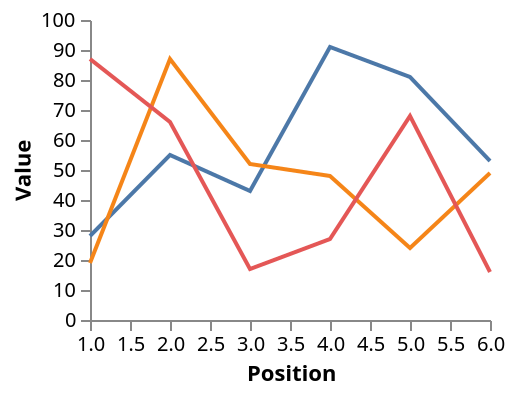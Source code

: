 {
  "$schema": "https://vega.github.io/schema/vega/v3.0.json",
  "width": 200,
  "height": 150,
  "padding": 5,

  "data": [
    {
      "name": "table",
      "values": [
        {"index": 1,  "value": 28, "position": 1, "category": "A"},
        {"index": 2,  "value": 55, "position": 2, "category": "A"},
        {"index": 3,  "value": 43, "position": 3, "category": "A"},
        {"index": 4,  "value": 91, "position": 4, "category": "A"},
        {"index": 5,  "value": 81, "position": 5, "category": "A"},
        {"index": 6,  "value": 53, "position": 6, "category": "A"},
        {"index": 7,  "value": 19, "position": 1, "category": "B"},
        {"index": 8,  "value": 87, "position": 2, "category": "B"},
        {"index": 9,  "value": 52, "position": 3, "category": "B"},
        {"index": 10, "value": 48, "position": 4, "category": "B"},
        {"index": 11, "value": 24, "position": 5, "category": "B"},
        {"index": 12, "value": 49, "position": 6, "category": "B"},
        {"index": 13, "value": 87, "position": 1, "category": "C"},
        {"index": 14, "value": 66, "position": 2, "category": "C"},
        {"index": 15, "value": 17, "position": 3, "category": "C"},
        {"index": 16, "value": 27, "position": 4, "category": "C"},
        {"index": 17, "value": 68, "position": 5, "category": "C"},
        {"index": 18, "value": 16, "position": 6, "category": "C"}
      ]
    }
  ],

  "scales": [
    {
      "name": "scalePosition",
      "type": "linear",
      "range": "width",
      "domain": {"data": "table", "field": "position"},
      "zero": false
    },
    {
      "name": "scaleValue",
      "type": "linear",
      "range": "height",
      "domain": {"data": "table", "field": "value"},
      "zero": true,
      "nice": true
    },
    {
      "name": "colorCategory",
      "type": "ordinal",
      "range": "category",
      "domain": {"data": "table", "field": "category"}
    }
  ],

  "axes": [
    {"orient": "left", "scale": "scaleValue", "title": "Value"},
    {"orient": "bottom", "scale": "scalePosition", "title": "Position"}
  ],

  "marks": [
    {
      "type": "group",
      "from": {
        "facet": {
          "name": "series",
          "groupby": "category",
          "data": "table"
        }
      },
      "marks": [
        {
          "type": "line",
          "from": {"data": "series"},
          "encode": {
            "enter": {
              "x": {"scale": "scalePosition", "field": "position"},
              "y": {"scale": "scaleValue", "field": "value"},
              "stroke": {"scale": "colorCategory", "field": "category"}
            }
          }
        }
      ]
    }
  ]
}